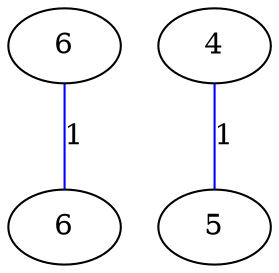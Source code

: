graph G {
	0 [label="6"];
	1 [label="6"];
	2 [label="4"];
	3 [label="5"];
	0 -- 1 [label="1", color=blue];
	2 -- 3 [label="1", color=blue];
}